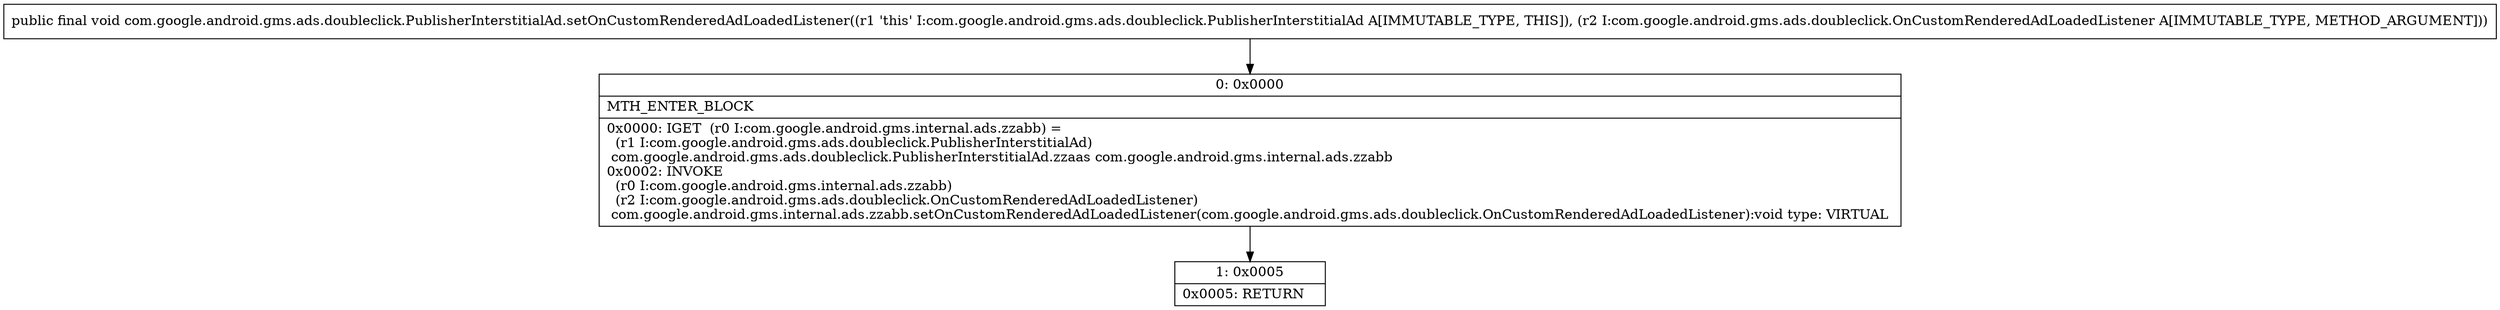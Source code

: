 digraph "CFG forcom.google.android.gms.ads.doubleclick.PublisherInterstitialAd.setOnCustomRenderedAdLoadedListener(Lcom\/google\/android\/gms\/ads\/doubleclick\/OnCustomRenderedAdLoadedListener;)V" {
Node_0 [shape=record,label="{0\:\ 0x0000|MTH_ENTER_BLOCK\l|0x0000: IGET  (r0 I:com.google.android.gms.internal.ads.zzabb) = \l  (r1 I:com.google.android.gms.ads.doubleclick.PublisherInterstitialAd)\l com.google.android.gms.ads.doubleclick.PublisherInterstitialAd.zzaas com.google.android.gms.internal.ads.zzabb \l0x0002: INVOKE  \l  (r0 I:com.google.android.gms.internal.ads.zzabb)\l  (r2 I:com.google.android.gms.ads.doubleclick.OnCustomRenderedAdLoadedListener)\l com.google.android.gms.internal.ads.zzabb.setOnCustomRenderedAdLoadedListener(com.google.android.gms.ads.doubleclick.OnCustomRenderedAdLoadedListener):void type: VIRTUAL \l}"];
Node_1 [shape=record,label="{1\:\ 0x0005|0x0005: RETURN   \l}"];
MethodNode[shape=record,label="{public final void com.google.android.gms.ads.doubleclick.PublisherInterstitialAd.setOnCustomRenderedAdLoadedListener((r1 'this' I:com.google.android.gms.ads.doubleclick.PublisherInterstitialAd A[IMMUTABLE_TYPE, THIS]), (r2 I:com.google.android.gms.ads.doubleclick.OnCustomRenderedAdLoadedListener A[IMMUTABLE_TYPE, METHOD_ARGUMENT])) }"];
MethodNode -> Node_0;
Node_0 -> Node_1;
}


